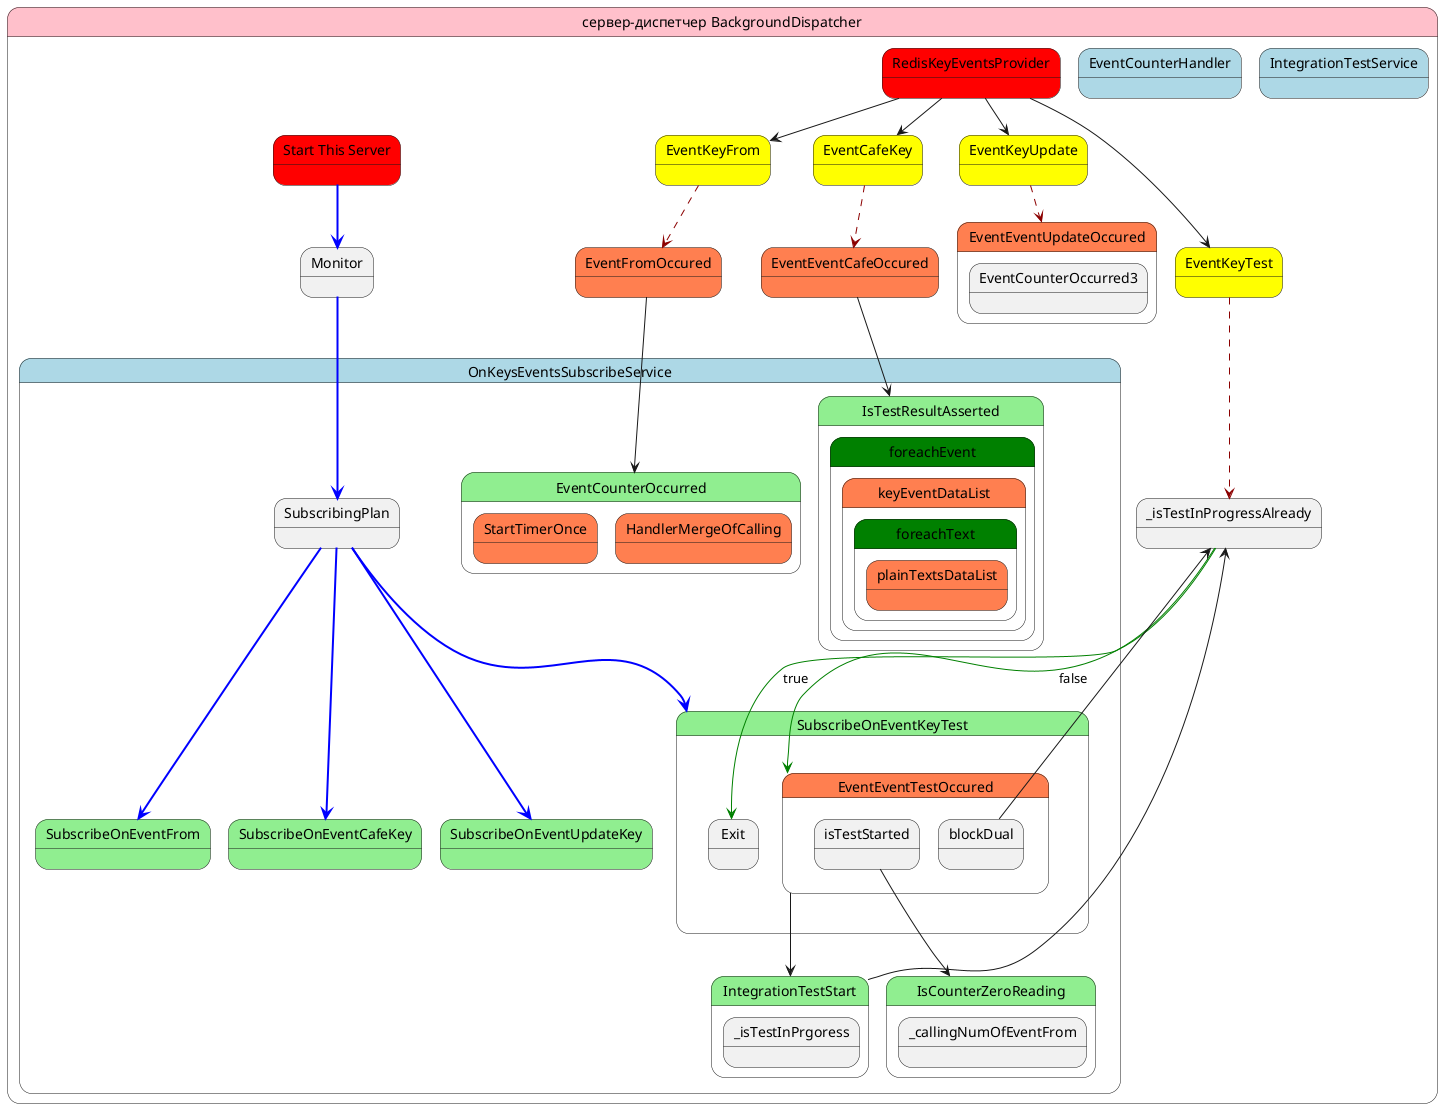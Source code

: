 @startuml
state "сервер-диспетчер BackgroundDispatcher" as CurrentSite #pink {
state "Start This Server" as ProgramCS #red

state Monitor
state RedisKeyEventsProvider #red
state EventKeyFrom #yellow
state EventСafeKey #yellow
state EventKeyUpdate #yellow
state EventKeyTest #yellow

RedisKeyEventsProvider --> EventKeyFrom
RedisKeyEventsProvider --> EventСafeKey
RedisKeyEventsProvider --> EventKeyUpdate
RedisKeyEventsProvider --> EventKeyTest

ProgramCS -down[#blue,bold]-> Monitor

EventKeyFrom -down[#darkred,dashed]-> EventFromOccured
EventСafeKey -down[#darkred,dashed]-> EventEventСafeOccured
EventKeyUpdate -down[#darkred,dashed]-> EventEventUpdateOccured
EventKeyTest -down[#darkred,dashed]-> _isTestInProgressAlready

state "OnKeysEventsSubscribeService" as SubscribeService #lightblue {
Monitor -[#blue,bold]-> SubscribingPlan

SubscribingPlan -[#blue,bold]-> SubscribeOnEventFrom
SubscribingPlan -[#blue,bold]-> SubscribeOnEventСafeKey
SubscribingPlan -[#blue,bold]-> SubscribeOnEventUpdateKey
SubscribingPlan -[#blue,bold]-> SubscribeOnEventKeyTest

state SubscribeOnEventFrom #lightgreen {
    state EventFromOccured #coral{        
    }
}
EventFromOccured --> EventCounterOccurred

state SubscribeOnEventСafeKey #lightgreen {
    state EventEventСafeOccured #coral{        
    }
}
EventEventСafeOccured --> IsTestResultAsserted

state SubscribeOnEventUpdateKey #lightgreen {
    state EventEventUpdateOccured #coral{
        state EventCounterOccurred3
    }
}

state SubscribeOnEventKeyTest #lightgreen {        
    _isTestInProgressAlready -[#green]-> Exit : true
    _isTestInProgressAlready -[#green]-> EventEventTestOccured : false

    state EventEventTestOccured #coral{
        state blockDual{

        }
        blockDual --> _isTestInProgressAlready
        state isTestStarted{            
        }
    }
}
isTestStarted --> IsCounterZeroReading
EventEventTestOccured --> IntegrationTestStart


}

state "EventCounterHandler" as CounterService #lightblue {

state IsCounterZeroReading #lightgreen {    
        state _callingNumOfEventFrom    
}

state EventCounterOccurred #lightgreen {
    state StartTimerOnce #coral{
        
    }
    state HandlerMergeOfCalling #coral{
        
    }
}

}

state "IntegrationTestService" as TestService #lightblue {

state IntegrationTestStart #lightgreen {    
        state _isTestInPrgoress    
}

IntegrationTestStart --> _isTestInProgressAlready

state IsTestResultAsserted #lightgreen {
    state foreachEvent #green{
    state keyEventDataList #coral{
        state foreachText #green{
    state plainTextsDataList #coral{
        
    }     
    }       
    }
    }
}

}

@enduml
